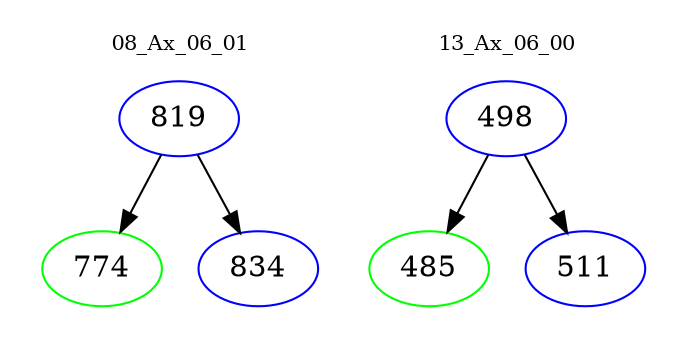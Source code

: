 digraph{
subgraph cluster_0 {
color = white
label = "08_Ax_06_01";
fontsize=10;
T0_819 [label="819", color="blue"]
T0_819 -> T0_774 [color="black"]
T0_774 [label="774", color="green"]
T0_819 -> T0_834 [color="black"]
T0_834 [label="834", color="blue"]
}
subgraph cluster_1 {
color = white
label = "13_Ax_06_00";
fontsize=10;
T1_498 [label="498", color="blue"]
T1_498 -> T1_485 [color="black"]
T1_485 [label="485", color="green"]
T1_498 -> T1_511 [color="black"]
T1_511 [label="511", color="blue"]
}
}
